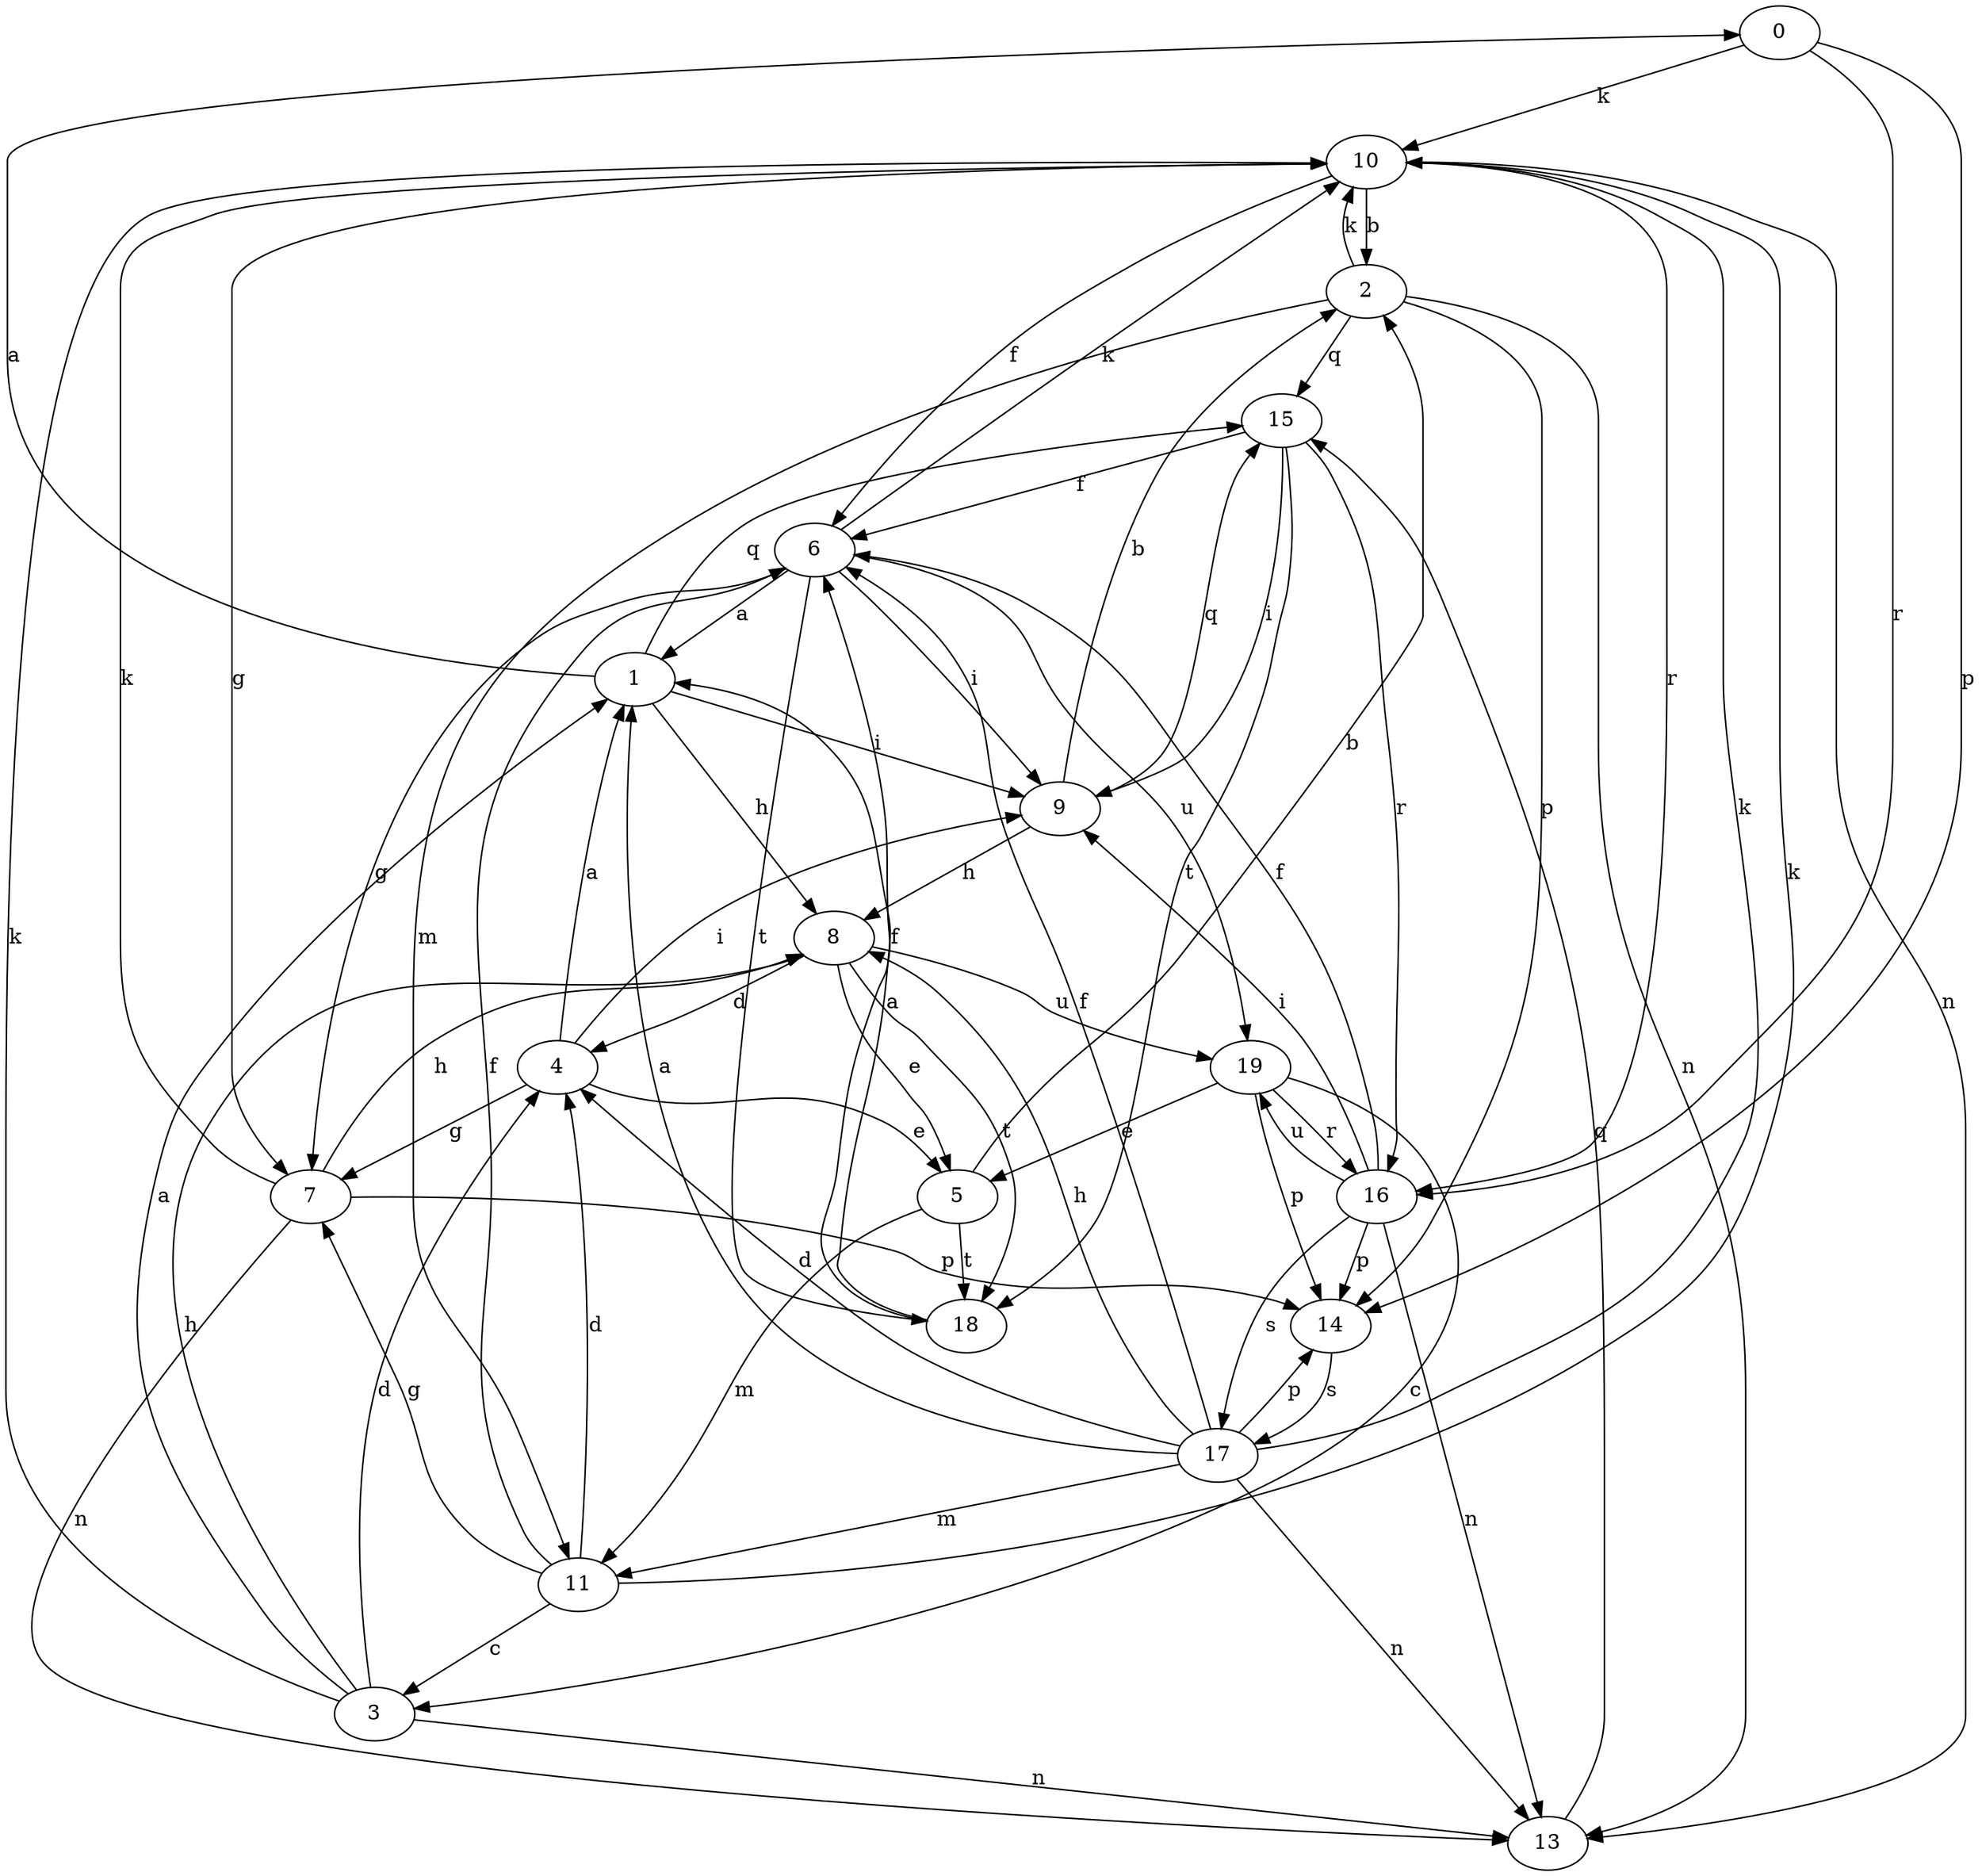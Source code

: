 strict digraph  {
0;
1;
2;
3;
4;
5;
6;
7;
8;
9;
10;
11;
13;
14;
15;
16;
17;
18;
19;
0 -> 10  [label=k];
0 -> 14  [label=p];
0 -> 16  [label=r];
1 -> 0  [label=a];
1 -> 8  [label=h];
1 -> 9  [label=i];
1 -> 15  [label=q];
2 -> 10  [label=k];
2 -> 11  [label=m];
2 -> 13  [label=n];
2 -> 14  [label=p];
2 -> 15  [label=q];
3 -> 1  [label=a];
3 -> 4  [label=d];
3 -> 8  [label=h];
3 -> 10  [label=k];
3 -> 13  [label=n];
4 -> 1  [label=a];
4 -> 5  [label=e];
4 -> 7  [label=g];
4 -> 9  [label=i];
5 -> 2  [label=b];
5 -> 11  [label=m];
5 -> 18  [label=t];
6 -> 1  [label=a];
6 -> 7  [label=g];
6 -> 9  [label=i];
6 -> 10  [label=k];
6 -> 18  [label=t];
6 -> 19  [label=u];
7 -> 8  [label=h];
7 -> 10  [label=k];
7 -> 13  [label=n];
7 -> 14  [label=p];
8 -> 4  [label=d];
8 -> 5  [label=e];
8 -> 18  [label=t];
8 -> 19  [label=u];
9 -> 2  [label=b];
9 -> 8  [label=h];
9 -> 15  [label=q];
10 -> 2  [label=b];
10 -> 6  [label=f];
10 -> 7  [label=g];
10 -> 13  [label=n];
10 -> 16  [label=r];
11 -> 3  [label=c];
11 -> 4  [label=d];
11 -> 6  [label=f];
11 -> 7  [label=g];
11 -> 10  [label=k];
13 -> 15  [label=q];
14 -> 17  [label=s];
15 -> 6  [label=f];
15 -> 9  [label=i];
15 -> 16  [label=r];
15 -> 18  [label=t];
16 -> 6  [label=f];
16 -> 9  [label=i];
16 -> 13  [label=n];
16 -> 14  [label=p];
16 -> 17  [label=s];
16 -> 19  [label=u];
17 -> 1  [label=a];
17 -> 4  [label=d];
17 -> 6  [label=f];
17 -> 8  [label=h];
17 -> 10  [label=k];
17 -> 11  [label=m];
17 -> 13  [label=n];
17 -> 14  [label=p];
18 -> 1  [label=a];
18 -> 6  [label=f];
19 -> 3  [label=c];
19 -> 5  [label=e];
19 -> 14  [label=p];
19 -> 16  [label=r];
}
